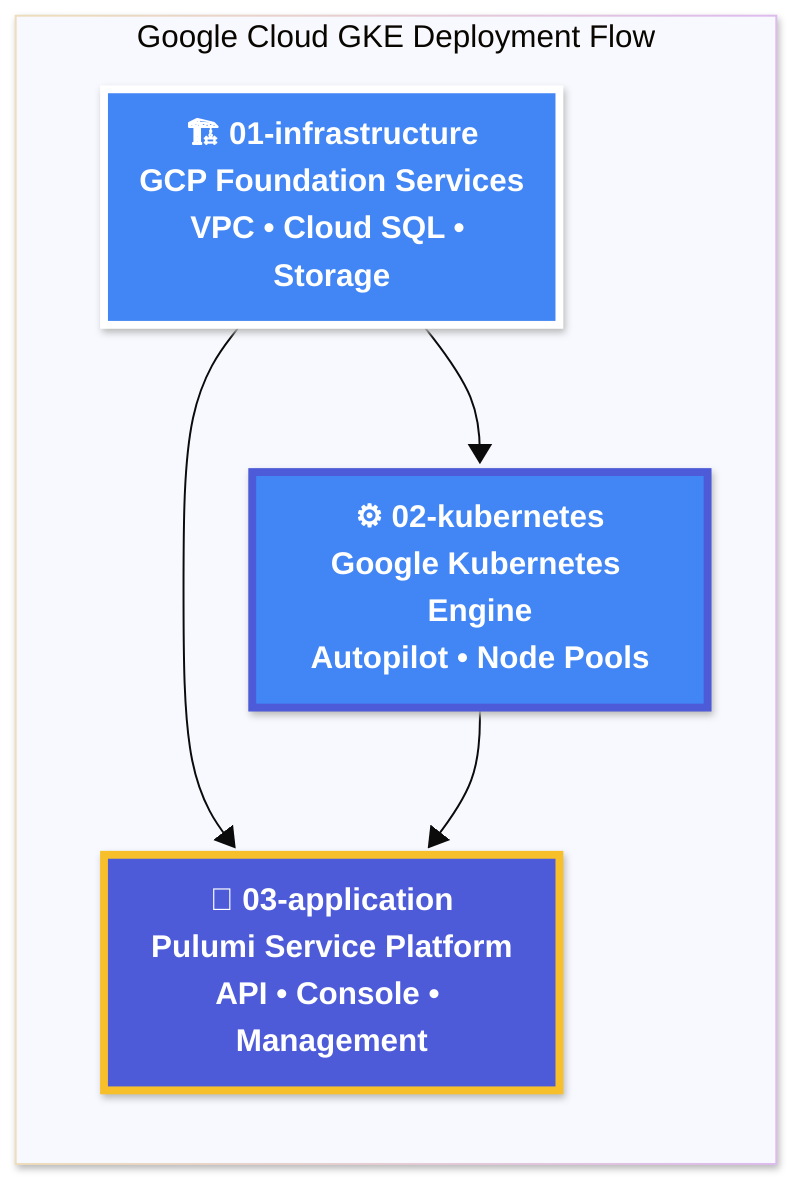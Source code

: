 ---
config:
  look: neo
  theme: base
---
graph LR
    classDef gcpInfra fill:#4285F4,stroke:#FFFFFF,stroke-width:4px,color:#FFFFFF,font-weight:bold
    classDef gcpCompute fill:#4285F4,stroke:#4d5bd9,stroke-width:4px,color:#FFFFFF,font-weight:bold
    classDef pulumiService fill:#4d5bd9,stroke:#f7bf2a,stroke-width:4px,color:#FFFFFF,font-weight:bold
    
    subgraph FLOW["Google Cloud GKE Deployment Flow"]
        INFRA["🏗️ 01-infrastructure<br/>GCP Foundation Services<br/>VPC • Cloud SQL • Storage"]:::gcpInfra
        K8S["⚙️ 02-kubernetes<br/>Google Kubernetes Engine<br/>Autopilot • Node Pools"]:::gcpCompute  
        APP["🚀 03-application<br/>Pulumi Service Platform<br/>API • Console • Management"]:::pulumiService
    end
    
    INFRA --> K8S
    INFRA --> APP
    K8S --> APP
